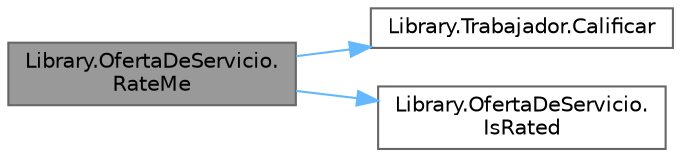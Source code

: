 digraph "Library.OfertaDeServicio.RateMe"
{
 // INTERACTIVE_SVG=YES
 // LATEX_PDF_SIZE
  bgcolor="transparent";
  edge [fontname=Helvetica,fontsize=10,labelfontname=Helvetica,labelfontsize=10];
  node [fontname=Helvetica,fontsize=10,shape=box,height=0.2,width=0.4];
  rankdir="LR";
  Node1 [label="Library.OfertaDeServicio.\lRateMe",height=0.2,width=0.4,color="gray40", fillcolor="grey60", style="filled", fontcolor="black",tooltip="Método para calificar la oferta en cuestión"];
  Node1 -> Node2 [color="steelblue1",style="solid"];
  Node2 [label="Library.Trabajador.Calificar",height=0.2,width=0.4,color="grey40", fillcolor="white", style="filled",URL="$classLibrary_1_1Trabajador.html#a6f55f5fa1d9bdd301639a0ac3d87b58e",tooltip="Método para calificar un usuario"];
  Node1 -> Node3 [color="steelblue1",style="solid"];
  Node3 [label="Library.OfertaDeServicio.\lIsRated",height=0.2,width=0.4,color="grey40", fillcolor="white", style="filled",URL="$classLibrary_1_1OfertaDeServicio.html#a492d374e602fdcdc4053c1dc182ad32c",tooltip="Método para verificar si fue calificada la oferta"];
}
